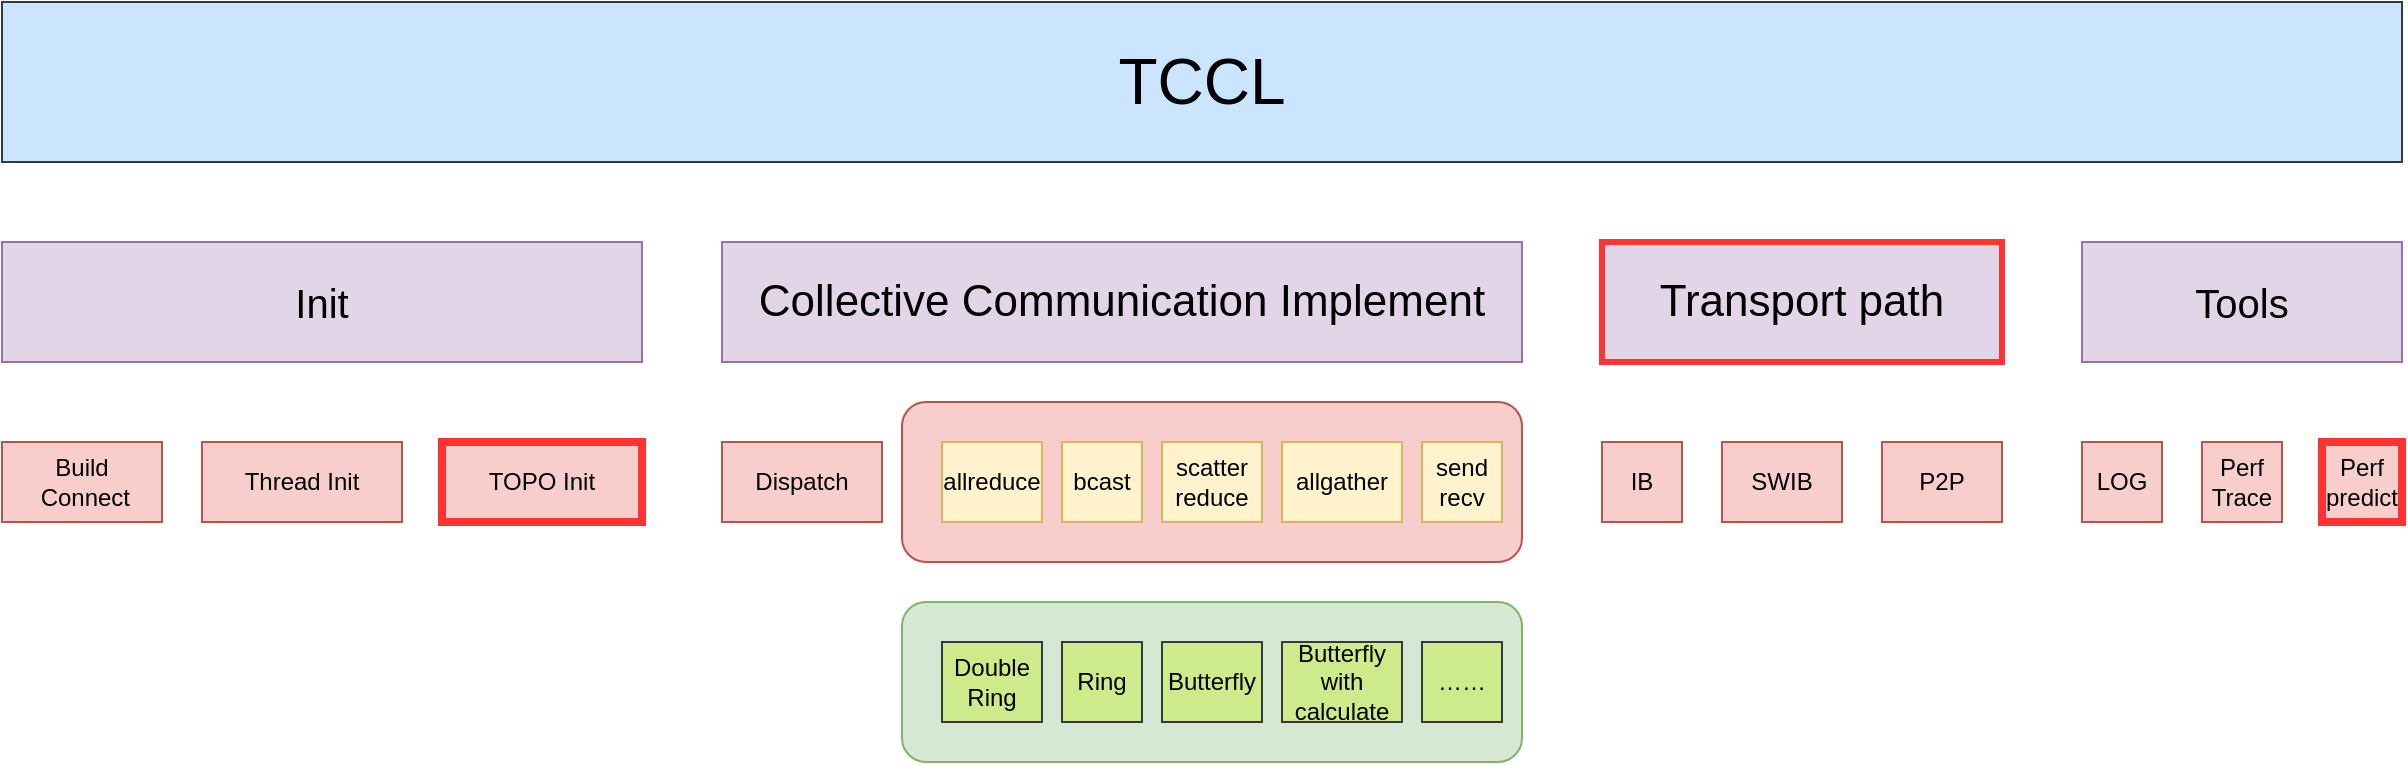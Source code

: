 <mxfile version="22.1.11" type="github">
  <diagram name="Page-1" id="CfoDmrlTRuN8QncxeKQL">
    <mxGraphModel dx="2074" dy="1146" grid="1" gridSize="10" guides="1" tooltips="1" connect="1" arrows="1" fold="1" page="1" pageScale="1" pageWidth="850" pageHeight="1100" math="0" shadow="0">
      <root>
        <mxCell id="0" />
        <mxCell id="1" parent="0" />
        <mxCell id="JbZJTvgXob_sXZLr-xso-43" value="" style="rounded=1;whiteSpace=wrap;html=1;fillColor=#f8cecc;strokeColor=#b85450;" parent="1" vertex="1">
          <mxGeometry x="890" y="500" width="310" height="80" as="geometry" />
        </mxCell>
        <mxCell id="JbZJTvgXob_sXZLr-xso-1" value="&lt;font style=&quot;font-size: 32px;&quot;&gt;TCCL&lt;/font&gt;" style="rounded=0;whiteSpace=wrap;html=1;fillColor=#cce5ff;strokeColor=#36393d;" parent="1" vertex="1">
          <mxGeometry x="440" y="300" width="1200" height="80" as="geometry" />
        </mxCell>
        <mxCell id="JbZJTvgXob_sXZLr-xso-2" value="Init" style="rounded=0;whiteSpace=wrap;html=1;fillColor=#e1d5e7;strokeColor=#9673a6;fontSize=20;" parent="1" vertex="1">
          <mxGeometry x="440" y="420" width="320" height="60" as="geometry" />
        </mxCell>
        <mxCell id="JbZJTvgXob_sXZLr-xso-3" value="Tools" style="rounded=0;whiteSpace=wrap;html=1;fillColor=#e1d5e7;strokeColor=#9673a6;fontSize=20;" parent="1" vertex="1">
          <mxGeometry x="1480" y="420" width="160" height="60" as="geometry" />
        </mxCell>
        <mxCell id="JbZJTvgXob_sXZLr-xso-5" value="LOG" style="rounded=0;whiteSpace=wrap;html=1;fillColor=#f8cecc;strokeColor=#b85450;" parent="1" vertex="1">
          <mxGeometry x="1480" y="520" width="40" height="40" as="geometry" />
        </mxCell>
        <mxCell id="JbZJTvgXob_sXZLr-xso-6" value="Perf Trace" style="rounded=0;whiteSpace=wrap;html=1;fillColor=#f8cecc;strokeColor=#b85450;" parent="1" vertex="1">
          <mxGeometry x="1540" y="520" width="40" height="40" as="geometry" />
        </mxCell>
        <mxCell id="JbZJTvgXob_sXZLr-xso-7" value="&lt;font style=&quot;font-size: 22px;&quot;&gt;Transport path&lt;/font&gt;" style="rounded=0;whiteSpace=wrap;html=1;fillColor=#e1d5e7;strokeColor=#FF3333;fontSize=21;strokeWidth=3;" parent="1" vertex="1">
          <mxGeometry x="1240" y="420" width="200" height="60" as="geometry" />
        </mxCell>
        <mxCell id="JbZJTvgXob_sXZLr-xso-11" value="Dispatch" style="rounded=0;whiteSpace=wrap;html=1;fillColor=#f8cecc;strokeColor=#b85450;" parent="1" vertex="1">
          <mxGeometry x="800" y="520" width="80" height="40" as="geometry" />
        </mxCell>
        <mxCell id="JbZJTvgXob_sXZLr-xso-14" value="&lt;font style=&quot;font-size: 22px;&quot;&gt;Collective Communication Implement&lt;/font&gt;" style="rounded=0;whiteSpace=wrap;html=1;fillColor=#e1d5e7;strokeColor=#9673a6;" parent="1" vertex="1">
          <mxGeometry x="800" y="420" width="400" height="60" as="geometry" />
        </mxCell>
        <mxCell id="JbZJTvgXob_sXZLr-xso-17" value="IB" style="rounded=0;whiteSpace=wrap;html=1;fillColor=#f8cecc;strokeColor=#b85450;" parent="1" vertex="1">
          <mxGeometry x="1240" y="520" width="40" height="40" as="geometry" />
        </mxCell>
        <mxCell id="JbZJTvgXob_sXZLr-xso-19" value="SWIB" style="rounded=0;whiteSpace=wrap;html=1;fillColor=#f8cecc;strokeColor=#b85450;" parent="1" vertex="1">
          <mxGeometry x="1300" y="520" width="60" height="40" as="geometry" />
        </mxCell>
        <mxCell id="JbZJTvgXob_sXZLr-xso-20" value="P2P" style="rounded=0;whiteSpace=wrap;html=1;fillColor=#f8cecc;strokeColor=#b85450;" parent="1" vertex="1">
          <mxGeometry x="1380" y="520" width="60" height="40" as="geometry" />
        </mxCell>
        <mxCell id="JbZJTvgXob_sXZLr-xso-36" value="allreduce" style="rounded=0;whiteSpace=wrap;html=1;fillColor=#fff2cc;strokeColor=#d6b656;" parent="1" vertex="1">
          <mxGeometry x="910" y="520" width="50" height="40" as="geometry" />
        </mxCell>
        <mxCell id="JbZJTvgXob_sXZLr-xso-37" value="bcast" style="rounded=0;whiteSpace=wrap;html=1;fillColor=#fff2cc;strokeColor=#d6b656;" parent="1" vertex="1">
          <mxGeometry x="970" y="520" width="40" height="40" as="geometry" />
        </mxCell>
        <mxCell id="JbZJTvgXob_sXZLr-xso-38" value="scatter&lt;br&gt;reduce" style="rounded=0;whiteSpace=wrap;html=1;fillColor=#fff2cc;strokeColor=#d6b656;" parent="1" vertex="1">
          <mxGeometry x="1020" y="520" width="50" height="40" as="geometry" />
        </mxCell>
        <mxCell id="JbZJTvgXob_sXZLr-xso-39" value="allgather" style="rounded=0;whiteSpace=wrap;html=1;fillColor=#fff2cc;strokeColor=#d6b656;" parent="1" vertex="1">
          <mxGeometry x="1080" y="520" width="60" height="40" as="geometry" />
        </mxCell>
        <mxCell id="JbZJTvgXob_sXZLr-xso-40" value="send&lt;br&gt;recv" style="rounded=0;whiteSpace=wrap;html=1;fillColor=#fff2cc;strokeColor=#d6b656;" parent="1" vertex="1">
          <mxGeometry x="1150" y="520" width="40" height="40" as="geometry" />
        </mxCell>
        <mxCell id="JbZJTvgXob_sXZLr-xso-46" value="Thread Init" style="rounded=0;whiteSpace=wrap;html=1;fillColor=#f8cecc;strokeColor=#b85450;" parent="1" vertex="1">
          <mxGeometry x="540" y="520" width="100" height="40" as="geometry" />
        </mxCell>
        <mxCell id="JbZJTvgXob_sXZLr-xso-56" value="Build&lt;br&gt;&amp;nbsp;Connect" style="rounded=0;whiteSpace=wrap;html=1;fillColor=#f8cecc;strokeColor=#b85450;" parent="1" vertex="1">
          <mxGeometry x="440" y="520" width="80" height="40" as="geometry" />
        </mxCell>
        <mxCell id="SPx-RY3sI17ZbKl12byD-2" value="Perf&lt;br&gt;predict" style="rounded=0;whiteSpace=wrap;html=1;fillColor=#f8cecc;strokeColor=#FF3333;strokeWidth=4;" parent="1" vertex="1">
          <mxGeometry x="1600" y="520" width="40" height="40" as="geometry" />
        </mxCell>
        <mxCell id="SPx-RY3sI17ZbKl12byD-3" value="TOPO Init" style="rounded=0;whiteSpace=wrap;html=1;fillColor=#f8cecc;strokeColor=#FF3333;strokeWidth=4;" parent="1" vertex="1">
          <mxGeometry x="660" y="520" width="100" height="40" as="geometry" />
        </mxCell>
        <mxCell id="SPx-RY3sI17ZbKl12byD-4" value="" style="rounded=1;whiteSpace=wrap;html=1;fillColor=#d5e8d4;strokeColor=#82b366;" parent="1" vertex="1">
          <mxGeometry x="890" y="600" width="310" height="80" as="geometry" />
        </mxCell>
        <mxCell id="SPx-RY3sI17ZbKl12byD-5" value="Double Ring" style="rounded=0;whiteSpace=wrap;html=1;fillColor=#cdeb8b;strokeColor=#36393d;" parent="1" vertex="1">
          <mxGeometry x="910" y="620" width="50" height="40" as="geometry" />
        </mxCell>
        <mxCell id="SPx-RY3sI17ZbKl12byD-6" value="Ring" style="rounded=0;whiteSpace=wrap;html=1;fillColor=#cdeb8b;strokeColor=#36393d;" parent="1" vertex="1">
          <mxGeometry x="970" y="620" width="40" height="40" as="geometry" />
        </mxCell>
        <mxCell id="SPx-RY3sI17ZbKl12byD-7" value="Butterfly" style="rounded=0;whiteSpace=wrap;html=1;fillColor=#cdeb8b;strokeColor=#36393d;" parent="1" vertex="1">
          <mxGeometry x="1020" y="620" width="50" height="40" as="geometry" />
        </mxCell>
        <mxCell id="SPx-RY3sI17ZbKl12byD-8" value="Butterfly with calculate" style="rounded=0;whiteSpace=wrap;html=1;fillColor=#cdeb8b;strokeColor=#36393d;" parent="1" vertex="1">
          <mxGeometry x="1080" y="620" width="60" height="40" as="geometry" />
        </mxCell>
        <mxCell id="SPx-RY3sI17ZbKl12byD-9" value="……" style="rounded=0;whiteSpace=wrap;html=1;fillColor=#cdeb8b;strokeColor=#36393d;" parent="1" vertex="1">
          <mxGeometry x="1150" y="620" width="40" height="40" as="geometry" />
        </mxCell>
      </root>
    </mxGraphModel>
  </diagram>
</mxfile>
